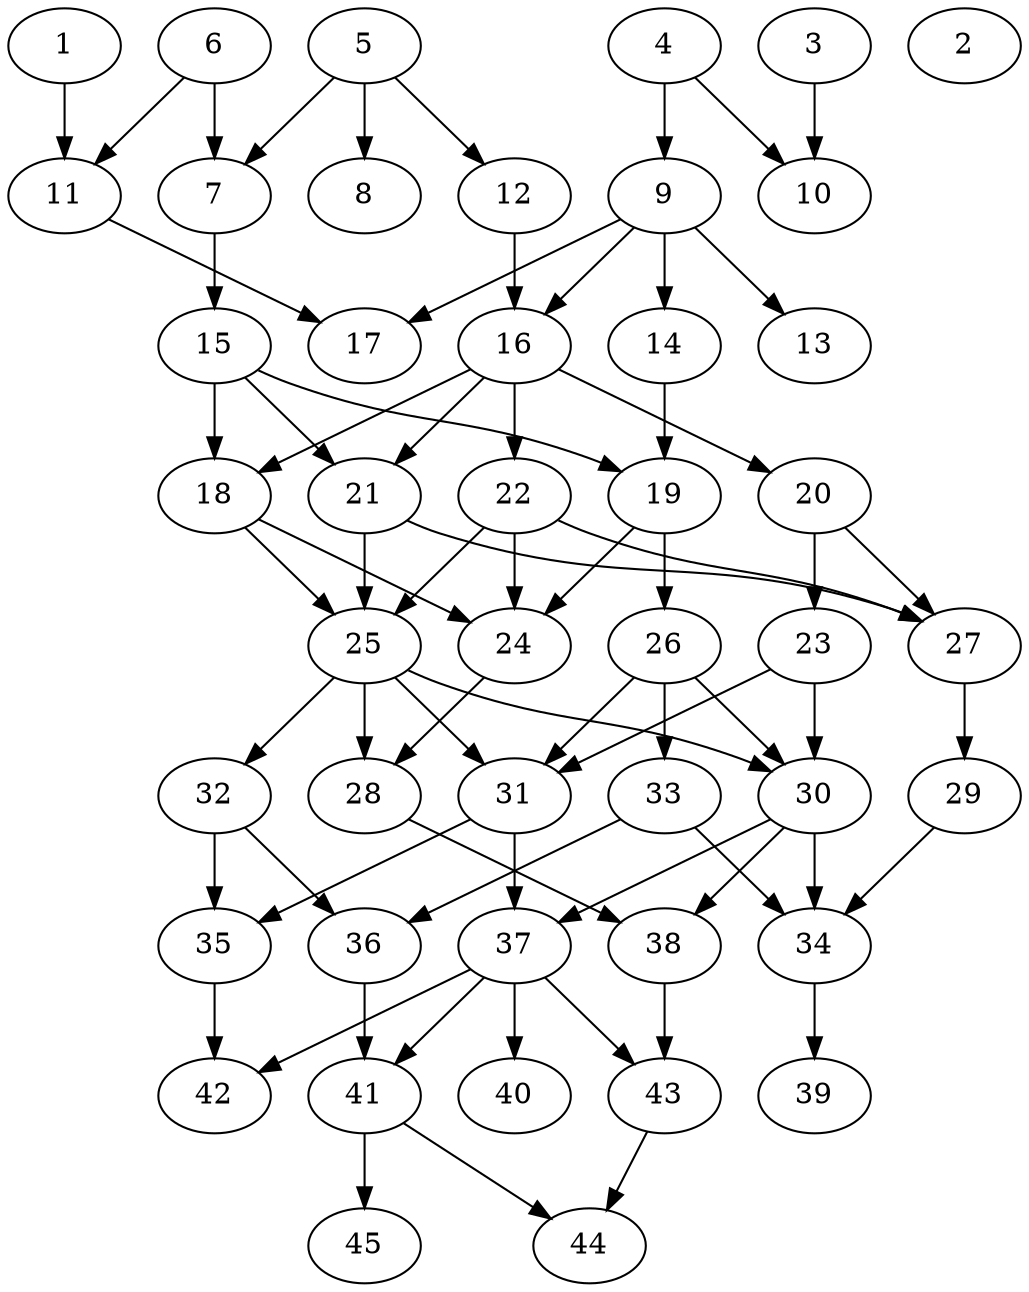 // DAG automatically generated by daggen at Thu Oct  3 14:07:25 2019
// ./daggen --dot -n 45 --ccr 0.3 --fat 0.5 --regular 0.9 --density 0.5 --mindata 5242880 --maxdata 52428800 
digraph G {
  1 [size="53087573", alpha="0.05", expect_size="15926272"] 
  1 -> 11 [size ="15926272"]
  2 [size="35304107", alpha="0.06", expect_size="10591232"] 
  3 [size="133539840", alpha="0.13", expect_size="40061952"] 
  3 -> 10 [size ="40061952"]
  4 [size="105878187", alpha="0.13", expect_size="31763456"] 
  4 -> 9 [size ="31763456"]
  4 -> 10 [size ="31763456"]
  5 [size="94576640", alpha="0.14", expect_size="28372992"] 
  5 -> 7 [size ="28372992"]
  5 -> 8 [size ="28372992"]
  5 -> 12 [size ="28372992"]
  6 [size="156405760", alpha="0.16", expect_size="46921728"] 
  6 -> 7 [size ="46921728"]
  6 -> 11 [size ="46921728"]
  7 [size="78250667", alpha="0.02", expect_size="23475200"] 
  7 -> 15 [size ="23475200"]
  8 [size="124067840", alpha="0.15", expect_size="37220352"] 
  9 [size="151029760", alpha="0.16", expect_size="45308928"] 
  9 -> 13 [size ="45308928"]
  9 -> 14 [size ="45308928"]
  9 -> 16 [size ="45308928"]
  9 -> 17 [size ="45308928"]
  10 [size="90535253", alpha="0.00", expect_size="27160576"] 
  11 [size="135413760", alpha="0.07", expect_size="40624128"] 
  11 -> 17 [size ="40624128"]
  12 [size="173755733", alpha="0.13", expect_size="52126720"] 
  12 -> 16 [size ="52126720"]
  13 [size="62528853", alpha="0.13", expect_size="18758656"] 
  14 [size="162816000", alpha="0.06", expect_size="48844800"] 
  14 -> 19 [size ="48844800"]
  15 [size="110987947", alpha="0.07", expect_size="33296384"] 
  15 -> 18 [size ="33296384"]
  15 -> 19 [size ="33296384"]
  15 -> 21 [size ="33296384"]
  16 [size="62863360", alpha="0.11", expect_size="18859008"] 
  16 -> 18 [size ="18859008"]
  16 -> 20 [size ="18859008"]
  16 -> 21 [size ="18859008"]
  16 -> 22 [size ="18859008"]
  17 [size="31914667", alpha="0.04", expect_size="9574400"] 
  18 [size="47616000", alpha="0.12", expect_size="14284800"] 
  18 -> 24 [size ="14284800"]
  18 -> 25 [size ="14284800"]
  19 [size="163758080", alpha="0.03", expect_size="49127424"] 
  19 -> 24 [size ="49127424"]
  19 -> 26 [size ="49127424"]
  20 [size="133853867", alpha="0.18", expect_size="40156160"] 
  20 -> 23 [size ="40156160"]
  20 -> 27 [size ="40156160"]
  21 [size="134396587", alpha="0.18", expect_size="40318976"] 
  21 -> 25 [size ="40318976"]
  21 -> 27 [size ="40318976"]
  22 [size="28416000", alpha="0.01", expect_size="8524800"] 
  22 -> 24 [size ="8524800"]
  22 -> 25 [size ="8524800"]
  22 -> 27 [size ="8524800"]
  23 [size="133457920", alpha="0.18", expect_size="40037376"] 
  23 -> 30 [size ="40037376"]
  23 -> 31 [size ="40037376"]
  24 [size="79510187", alpha="0.06", expect_size="23853056"] 
  24 -> 28 [size ="23853056"]
  25 [size="130000213", alpha="0.04", expect_size="39000064"] 
  25 -> 28 [size ="39000064"]
  25 -> 30 [size ="39000064"]
  25 -> 31 [size ="39000064"]
  25 -> 32 [size ="39000064"]
  26 [size="25402027", alpha="0.00", expect_size="7620608"] 
  26 -> 30 [size ="7620608"]
  26 -> 31 [size ="7620608"]
  26 -> 33 [size ="7620608"]
  27 [size="108953600", alpha="0.04", expect_size="32686080"] 
  27 -> 29 [size ="32686080"]
  28 [size="140731733", alpha="0.01", expect_size="42219520"] 
  28 -> 38 [size ="42219520"]
  29 [size="74478933", alpha="0.15", expect_size="22343680"] 
  29 -> 34 [size ="22343680"]
  30 [size="94409387", alpha="0.18", expect_size="28322816"] 
  30 -> 34 [size ="28322816"]
  30 -> 37 [size ="28322816"]
  30 -> 38 [size ="28322816"]
  31 [size="79465813", alpha="0.17", expect_size="23839744"] 
  31 -> 35 [size ="23839744"]
  31 -> 37 [size ="23839744"]
  32 [size="65262933", alpha="0.15", expect_size="19578880"] 
  32 -> 35 [size ="19578880"]
  32 -> 36 [size ="19578880"]
  33 [size="69628587", alpha="0.19", expect_size="20888576"] 
  33 -> 34 [size ="20888576"]
  33 -> 36 [size ="20888576"]
  34 [size="51339947", alpha="0.01", expect_size="15401984"] 
  34 -> 39 [size ="15401984"]
  35 [size="98805760", alpha="0.16", expect_size="29641728"] 
  35 -> 42 [size ="29641728"]
  36 [size="131836587", alpha="0.16", expect_size="39550976"] 
  36 -> 41 [size ="39550976"]
  37 [size="132078933", alpha="0.18", expect_size="39623680"] 
  37 -> 40 [size ="39623680"]
  37 -> 41 [size ="39623680"]
  37 -> 42 [size ="39623680"]
  37 -> 43 [size ="39623680"]
  38 [size="160310613", alpha="0.04", expect_size="48093184"] 
  38 -> 43 [size ="48093184"]
  39 [size="165836800", alpha="0.08", expect_size="49751040"] 
  40 [size="124928000", alpha="0.07", expect_size="37478400"] 
  41 [size="110639787", alpha="0.01", expect_size="33191936"] 
  41 -> 44 [size ="33191936"]
  41 -> 45 [size ="33191936"]
  42 [size="83626667", alpha="0.17", expect_size="25088000"] 
  43 [size="42885120", alpha="0.07", expect_size="12865536"] 
  43 -> 44 [size ="12865536"]
  44 [size="33471147", alpha="0.05", expect_size="10041344"] 
  45 [size="43438080", alpha="0.17", expect_size="13031424"] 
}
